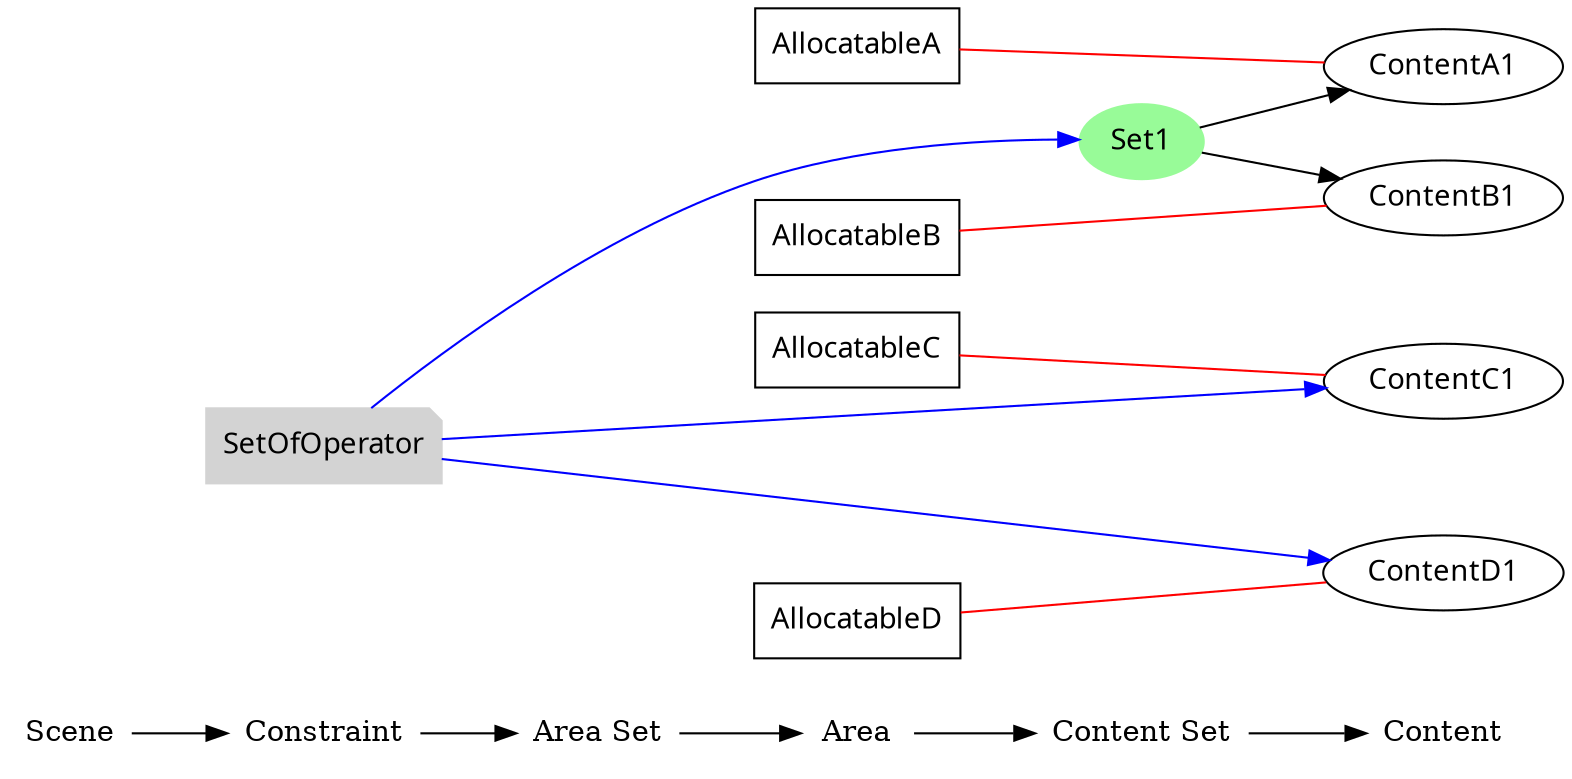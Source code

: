 digraph rule_objects_graph {
	rankdir = LR;
	charset="utf-8";
	clusterrank = global;
	
	node [shape = plaintext];
	Scene -> Constraint -> "Area Set" -> Area -> "Content Set" -> Content; 
	{ rank = same;
		node [shape = box];
		{
			Area;
			e1 [label="AllocatableA", fontname="Meiryo UI"];
			e2 [label="AllocatableB", fontname="Meiryo UI"];
			e3 [label="AllocatableC", fontname="Meiryo UI"];
			e4 [label="AllocatableD", fontname="Meiryo UI"];

		}
	}
	
	{ rank = same;
		node [shape = ellipse];
		{
			Content;
			e5 [label="ContentA1", fontname="Meiryo UI"];
			e6 [label="ContentB1", fontname="Meiryo UI"];
			e7 [label="ContentC1", fontname="Meiryo UI"];
			e8 [label="ContentD1", fontname="Meiryo UI"];


		}
	}
	
	{
		subgraph subareaset {
			"Area Set";
			node [shape = box, style = filled, color = lightpink];


		}
	}


	
	{
		subgraph subcontentset {
			"Content Set";
			node [shape = ellipse, style = filled, color = palegreen];
			e9 [label="Set1", fontname="Meiryo UI"];


		}
	}
	e9 -> e5;
	e9 -> e6;



	e1 -> e5 [dir=none, color=red];
	e2 -> e6 [dir=none, color=red];
	e3 -> e7 [dir=none, color=red];
	e4 -> e8 [dir=none, color=red];
	

	

	

	

	subgraph scene { rank = same;
		node [shape = circle, style = filled, color = lightblue];
		{
			"Scene";

		}
	}

	{ rank = same;
		node [shape = note, style = filled, color = lightgrey];
		{
			"Constraint";
			e10 [label="SetOfOperator", fontname="Meiryo UI"];
		}
	}
	
	{ rank = same;
		node [shape = note, style = filled, color = lavenderblush2];
		{
			"Constraint";
		}
	}

	{ rank = same;
		node [shape = note, style = filled, color = lightpink2];
		{
			"Constraint";
		}
	}

	e10 -> e8 [color=blue];
	e10 -> e7 [color=blue];
	e10 -> e9 [color=blue];
	

	

	
}

